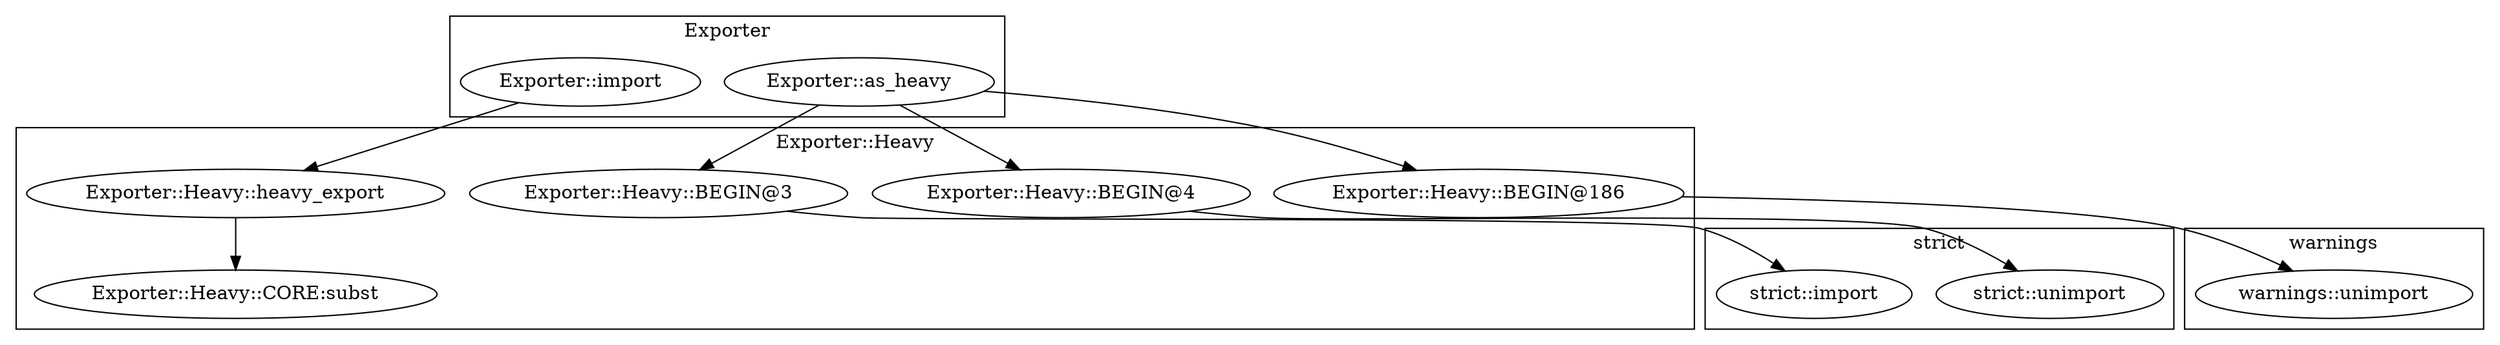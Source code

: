 digraph {
graph [overlap=false]
subgraph cluster_Exporter_Heavy {
	label="Exporter::Heavy";
	"Exporter::Heavy::BEGIN@4";
	"Exporter::Heavy::BEGIN@186";
	"Exporter::Heavy::CORE:subst";
	"Exporter::Heavy::heavy_export";
	"Exporter::Heavy::BEGIN@3";
}
subgraph cluster_warnings {
	label="warnings";
	"warnings::unimport";
}
subgraph cluster_Exporter {
	label="Exporter";
	"Exporter::import";
	"Exporter::as_heavy";
}
subgraph cluster_strict {
	label="strict";
	"strict::import";
	"strict::unimport";
}
"Exporter::Heavy::BEGIN@186" -> "warnings::unimport";
"Exporter::Heavy::BEGIN@4" -> "strict::unimport";
"Exporter::as_heavy" -> "Exporter::Heavy::BEGIN@4";
"Exporter::Heavy::heavy_export" -> "Exporter::Heavy::CORE:subst";
"Exporter::import" -> "Exporter::Heavy::heavy_export";
"Exporter::as_heavy" -> "Exporter::Heavy::BEGIN@186";
"Exporter::Heavy::BEGIN@3" -> "strict::import";
"Exporter::as_heavy" -> "Exporter::Heavy::BEGIN@3";
}
